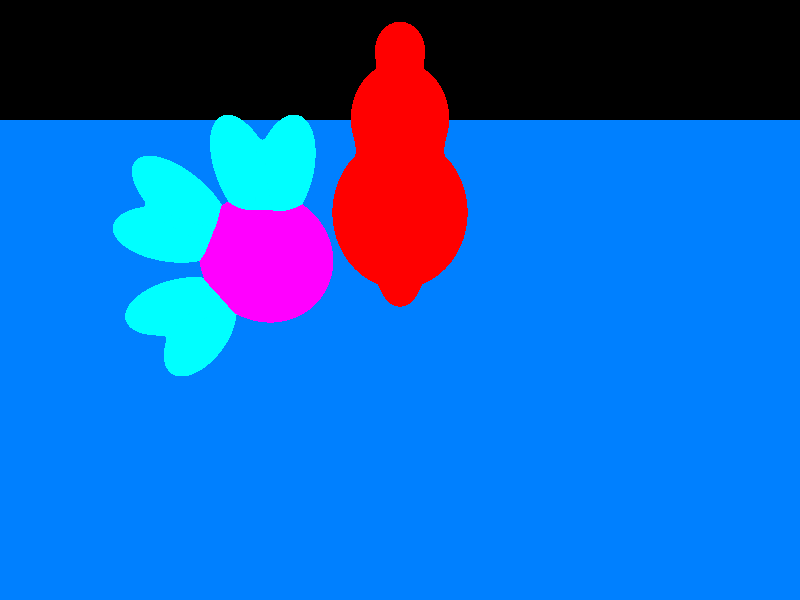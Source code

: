 //base
camera {

        location <0,4,10>//maison
		//location<4,1.5,3>//fenetre
		//location<-4,1,5>//porte
        look_at <0, 1, 0>

}

 

light_source {

        <15,30,15>

        rgb <1,1,1>

}

plane {
    y
    0
    pigment {
        rgb <0,0.5,1> 
    }
}

//corps
blob  {

        threshold 0.5

        sphere {
                <0,5,0>
                0.5
                8
		scale<0.90,1,1>
        }
        sphere {
                <0,4,0>
                1
                8
		scale<0.90,1,1>
        }

        sphere {
                <0,2.5,0>
                1.5
                5
		scale<0.90,1,1>
        }
	sphere {
		<0,1.25,0>
    		0.5
               	2
		scale<0.90,1,1>
        }
        pigment { rgb <1,0,0> }

}

//couronne
	//fleur
union {
	sphere{
		<2,2,4>
		1
		pigment{ rgb<1,0,1> }
		scale<1,1,0.3>
	}
	blob {
		threshold 0.5
		sphere {
			<2.2,3.8,4>
			1
			5
			pigment{ rgb<0,1,1> }
			scale<0.5,1,0.3>
			rotate<0,0,-18>
		}
		sphere {
			<5.2,2.6,4>
			1
			5
			pigment{ rgb<0,1,1> }
			scale<0.5,1,0.3>
			rotate<0,0,18>
		}
	}
	blob {
		threshold 0.5
		sphere {
			<2.2,3.8,4>
			1
			5
			pigment{ rgb<0,1,1> }
			scale<0.5,1,0.3>
			rotate<0,0,-18>
		}
		sphere {
			<5.2,2.6,4>
			1
			5
			pigment{ rgb<0,1,1> }
			scale<0.5,1,0.3>
			rotate<0,0,18>
		}
		rotate<0,0,-65>
		translate<-0.5,3,0>
	}
	blob {
		threshold 0.5
		sphere {
			<2.2,3.8,4>
			1
			5
			pigment{ rgb<0,1,1> }
			scale<0.5,1,0.3>
			rotate<0,0,-18>
		}
		sphere {
			<5.2,2.6,4>
			1
			5
			pigment{ rgb<0,1,1> }
			scale<0.5,1,0.3>
			rotate<0,0,18>
		}
		rotate<0,0,-125>
		translate<1.7,4.5,0>
	}




}
